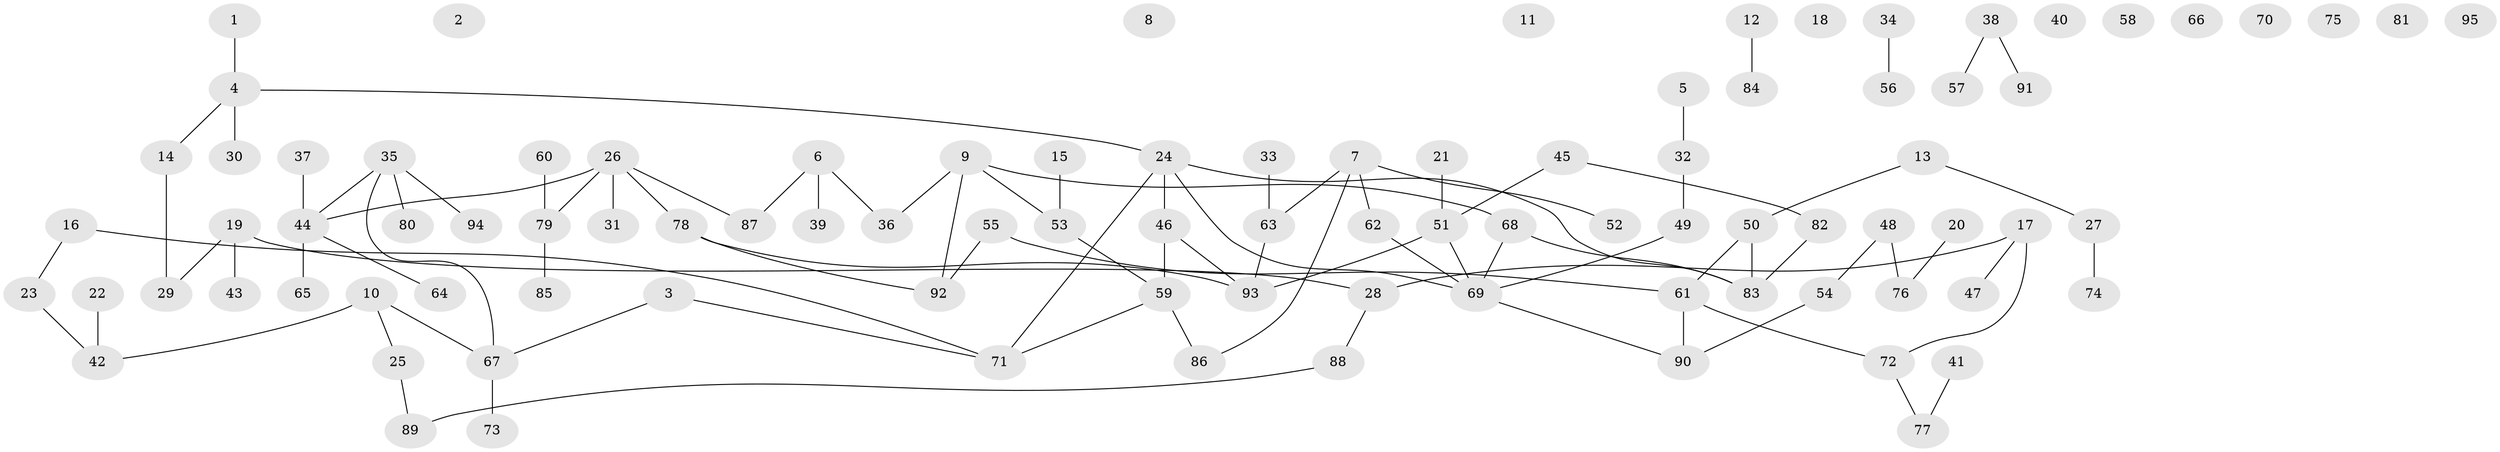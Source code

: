 // Generated by graph-tools (version 1.1) at 2025/12/03/09/25 04:12:56]
// undirected, 95 vertices, 95 edges
graph export_dot {
graph [start="1"]
  node [color=gray90,style=filled];
  1;
  2;
  3;
  4;
  5;
  6;
  7;
  8;
  9;
  10;
  11;
  12;
  13;
  14;
  15;
  16;
  17;
  18;
  19;
  20;
  21;
  22;
  23;
  24;
  25;
  26;
  27;
  28;
  29;
  30;
  31;
  32;
  33;
  34;
  35;
  36;
  37;
  38;
  39;
  40;
  41;
  42;
  43;
  44;
  45;
  46;
  47;
  48;
  49;
  50;
  51;
  52;
  53;
  54;
  55;
  56;
  57;
  58;
  59;
  60;
  61;
  62;
  63;
  64;
  65;
  66;
  67;
  68;
  69;
  70;
  71;
  72;
  73;
  74;
  75;
  76;
  77;
  78;
  79;
  80;
  81;
  82;
  83;
  84;
  85;
  86;
  87;
  88;
  89;
  90;
  91;
  92;
  93;
  94;
  95;
  1 -- 4;
  3 -- 67;
  3 -- 71;
  4 -- 14;
  4 -- 24;
  4 -- 30;
  5 -- 32;
  6 -- 36;
  6 -- 39;
  6 -- 87;
  7 -- 52;
  7 -- 62;
  7 -- 63;
  7 -- 86;
  9 -- 36;
  9 -- 53;
  9 -- 68;
  9 -- 92;
  10 -- 25;
  10 -- 42;
  10 -- 67;
  12 -- 84;
  13 -- 27;
  13 -- 50;
  14 -- 29;
  15 -- 53;
  16 -- 23;
  16 -- 71;
  17 -- 28;
  17 -- 47;
  17 -- 72;
  19 -- 28;
  19 -- 29;
  19 -- 43;
  20 -- 76;
  21 -- 51;
  22 -- 42;
  23 -- 42;
  24 -- 46;
  24 -- 69;
  24 -- 71;
  24 -- 83;
  25 -- 89;
  26 -- 31;
  26 -- 44;
  26 -- 78;
  26 -- 79;
  26 -- 87;
  27 -- 74;
  28 -- 88;
  32 -- 49;
  33 -- 63;
  34 -- 56;
  35 -- 44;
  35 -- 67;
  35 -- 80;
  35 -- 94;
  37 -- 44;
  38 -- 57;
  38 -- 91;
  41 -- 77;
  44 -- 64;
  44 -- 65;
  45 -- 51;
  45 -- 82;
  46 -- 59;
  46 -- 93;
  48 -- 54;
  48 -- 76;
  49 -- 69;
  50 -- 61;
  50 -- 83;
  51 -- 69;
  51 -- 93;
  53 -- 59;
  54 -- 90;
  55 -- 61;
  55 -- 92;
  59 -- 71;
  59 -- 86;
  60 -- 79;
  61 -- 72;
  61 -- 90;
  62 -- 69;
  63 -- 93;
  67 -- 73;
  68 -- 69;
  68 -- 83;
  69 -- 90;
  72 -- 77;
  78 -- 92;
  78 -- 93;
  79 -- 85;
  82 -- 83;
  88 -- 89;
}
